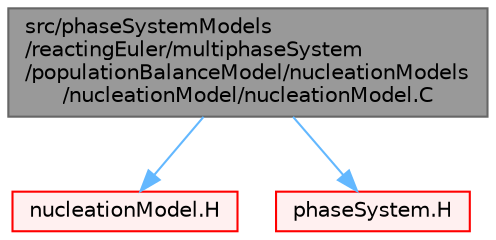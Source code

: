 digraph "src/phaseSystemModels/reactingEuler/multiphaseSystem/populationBalanceModel/nucleationModels/nucleationModel/nucleationModel.C"
{
 // LATEX_PDF_SIZE
  bgcolor="transparent";
  edge [fontname=Helvetica,fontsize=10,labelfontname=Helvetica,labelfontsize=10];
  node [fontname=Helvetica,fontsize=10,shape=box,height=0.2,width=0.4];
  Node1 [id="Node000001",label="src/phaseSystemModels\l/reactingEuler/multiphaseSystem\l/populationBalanceModel/nucleationModels\l/nucleationModel/nucleationModel.C",height=0.2,width=0.4,color="gray40", fillcolor="grey60", style="filled", fontcolor="black",tooltip=" "];
  Node1 -> Node2 [id="edge1_Node000001_Node000002",color="steelblue1",style="solid",tooltip=" "];
  Node2 [id="Node000002",label="nucleationModel.H",height=0.2,width=0.4,color="red", fillcolor="#FFF0F0", style="filled",URL="$nucleationModel_8H.html",tooltip=" "];
  Node1 -> Node399 [id="edge2_Node000001_Node000399",color="steelblue1",style="solid",tooltip=" "];
  Node399 [id="Node000399",label="phaseSystem.H",height=0.2,width=0.4,color="red", fillcolor="#FFF0F0", style="filled",URL="$phaseSystem_8H.html",tooltip=" "];
}
